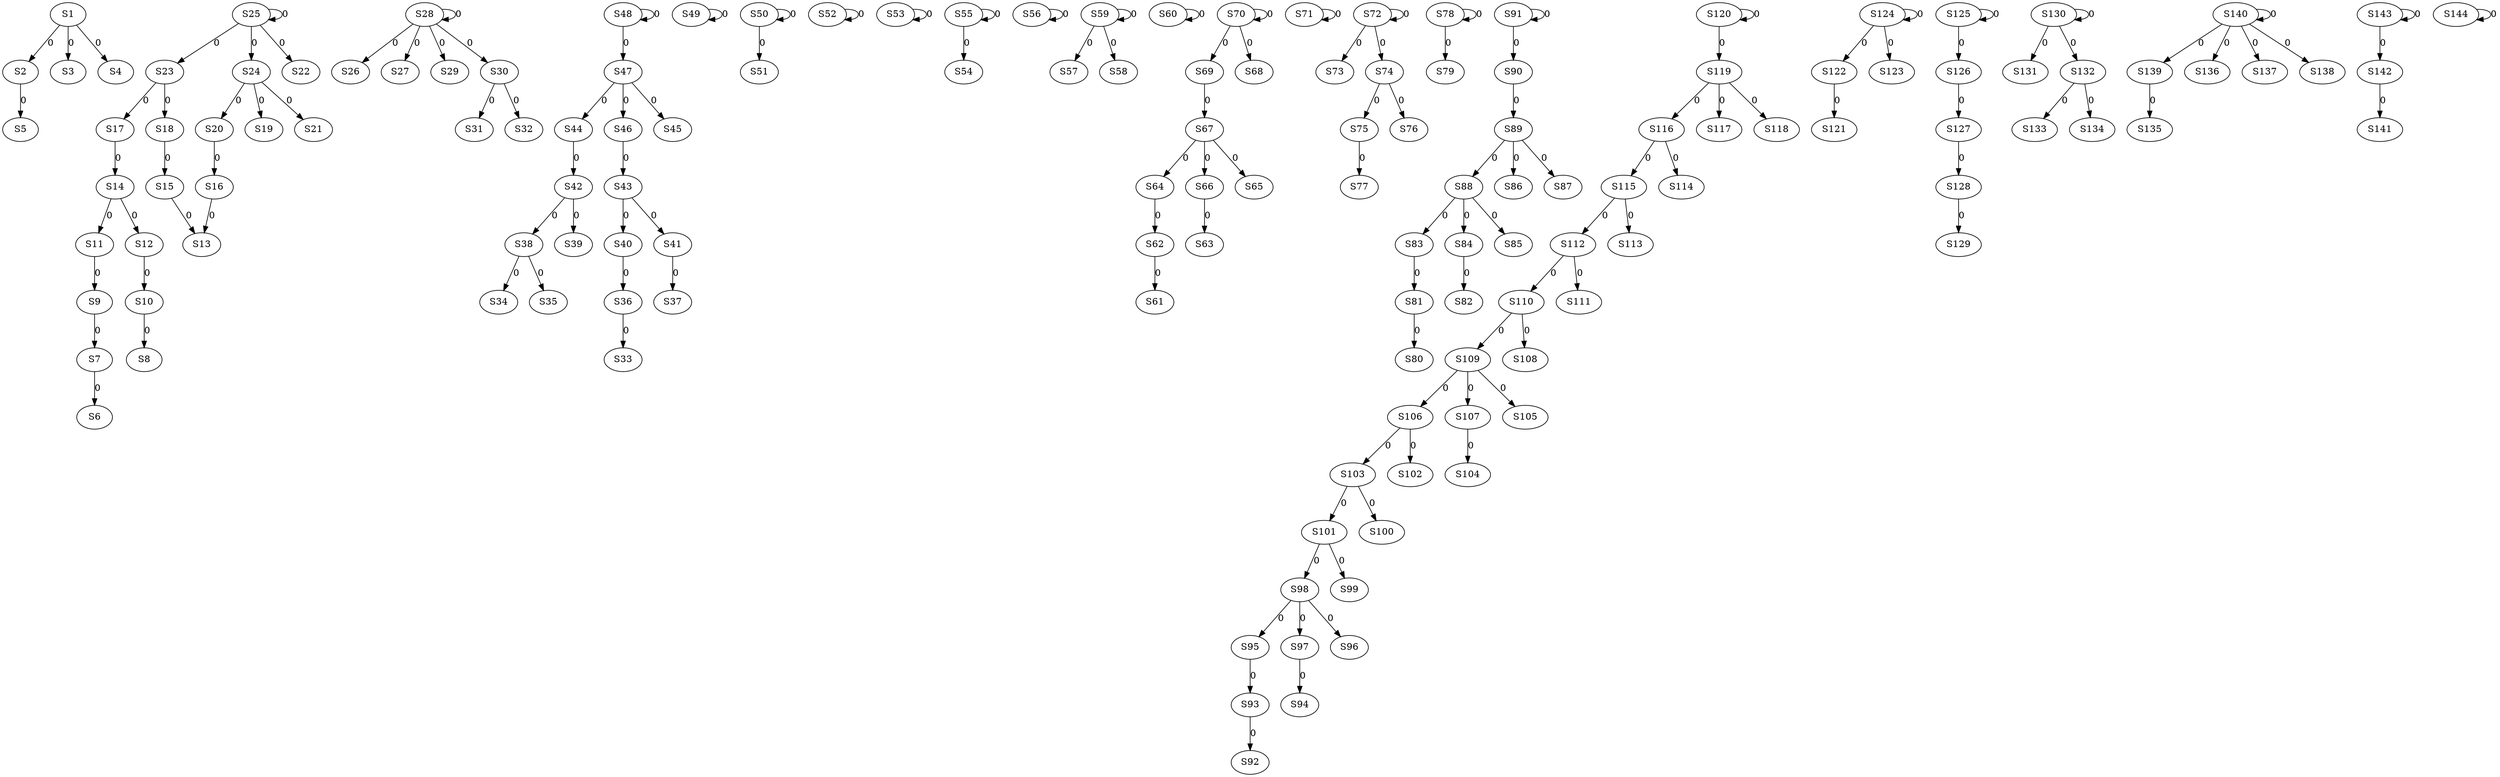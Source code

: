 strict digraph {
	S1 -> S2 [ label = 0 ];
	S1 -> S3 [ label = 0 ];
	S1 -> S4 [ label = 0 ];
	S2 -> S5 [ label = 0 ];
	S7 -> S6 [ label = 0 ];
	S9 -> S7 [ label = 0 ];
	S10 -> S8 [ label = 0 ];
	S11 -> S9 [ label = 0 ];
	S12 -> S10 [ label = 0 ];
	S14 -> S11 [ label = 0 ];
	S14 -> S12 [ label = 0 ];
	S16 -> S13 [ label = 0 ];
	S17 -> S14 [ label = 0 ];
	S18 -> S15 [ label = 0 ];
	S20 -> S16 [ label = 0 ];
	S23 -> S17 [ label = 0 ];
	S23 -> S18 [ label = 0 ];
	S24 -> S19 [ label = 0 ];
	S24 -> S20 [ label = 0 ];
	S24 -> S21 [ label = 0 ];
	S25 -> S22 [ label = 0 ];
	S25 -> S23 [ label = 0 ];
	S25 -> S24 [ label = 0 ];
	S25 -> S25 [ label = 0 ];
	S28 -> S26 [ label = 0 ];
	S28 -> S27 [ label = 0 ];
	S28 -> S28 [ label = 0 ];
	S28 -> S29 [ label = 0 ];
	S28 -> S30 [ label = 0 ];
	S30 -> S31 [ label = 0 ];
	S30 -> S32 [ label = 0 ];
	S36 -> S33 [ label = 0 ];
	S38 -> S34 [ label = 0 ];
	S38 -> S35 [ label = 0 ];
	S40 -> S36 [ label = 0 ];
	S41 -> S37 [ label = 0 ];
	S42 -> S38 [ label = 0 ];
	S42 -> S39 [ label = 0 ];
	S43 -> S40 [ label = 0 ];
	S43 -> S41 [ label = 0 ];
	S44 -> S42 [ label = 0 ];
	S46 -> S43 [ label = 0 ];
	S47 -> S44 [ label = 0 ];
	S47 -> S45 [ label = 0 ];
	S47 -> S46 [ label = 0 ];
	S48 -> S47 [ label = 0 ];
	S48 -> S48 [ label = 0 ];
	S49 -> S49 [ label = 0 ];
	S50 -> S50 [ label = 0 ];
	S50 -> S51 [ label = 0 ];
	S52 -> S52 [ label = 0 ];
	S53 -> S53 [ label = 0 ];
	S55 -> S54 [ label = 0 ];
	S55 -> S55 [ label = 0 ];
	S56 -> S56 [ label = 0 ];
	S59 -> S57 [ label = 0 ];
	S59 -> S58 [ label = 0 ];
	S59 -> S59 [ label = 0 ];
	S60 -> S60 [ label = 0 ];
	S62 -> S61 [ label = 0 ];
	S64 -> S62 [ label = 0 ];
	S66 -> S63 [ label = 0 ];
	S67 -> S64 [ label = 0 ];
	S67 -> S65 [ label = 0 ];
	S67 -> S66 [ label = 0 ];
	S69 -> S67 [ label = 0 ];
	S70 -> S68 [ label = 0 ];
	S70 -> S69 [ label = 0 ];
	S70 -> S70 [ label = 0 ];
	S71 -> S71 [ label = 0 ];
	S72 -> S72 [ label = 0 ];
	S72 -> S73 [ label = 0 ];
	S72 -> S74 [ label = 0 ];
	S74 -> S75 [ label = 0 ];
	S74 -> S76 [ label = 0 ];
	S75 -> S77 [ label = 0 ];
	S78 -> S78 [ label = 0 ];
	S78 -> S79 [ label = 0 ];
	S81 -> S80 [ label = 0 ];
	S83 -> S81 [ label = 0 ];
	S84 -> S82 [ label = 0 ];
	S88 -> S83 [ label = 0 ];
	S88 -> S84 [ label = 0 ];
	S88 -> S85 [ label = 0 ];
	S89 -> S86 [ label = 0 ];
	S89 -> S87 [ label = 0 ];
	S89 -> S88 [ label = 0 ];
	S90 -> S89 [ label = 0 ];
	S91 -> S90 [ label = 0 ];
	S91 -> S91 [ label = 0 ];
	S93 -> S92 [ label = 0 ];
	S95 -> S93 [ label = 0 ];
	S97 -> S94 [ label = 0 ];
	S98 -> S95 [ label = 0 ];
	S98 -> S96 [ label = 0 ];
	S98 -> S97 [ label = 0 ];
	S101 -> S98 [ label = 0 ];
	S101 -> S99 [ label = 0 ];
	S103 -> S100 [ label = 0 ];
	S103 -> S101 [ label = 0 ];
	S106 -> S102 [ label = 0 ];
	S106 -> S103 [ label = 0 ];
	S107 -> S104 [ label = 0 ];
	S109 -> S105 [ label = 0 ];
	S109 -> S106 [ label = 0 ];
	S109 -> S107 [ label = 0 ];
	S110 -> S108 [ label = 0 ];
	S110 -> S109 [ label = 0 ];
	S112 -> S110 [ label = 0 ];
	S112 -> S111 [ label = 0 ];
	S115 -> S112 [ label = 0 ];
	S115 -> S113 [ label = 0 ];
	S116 -> S114 [ label = 0 ];
	S116 -> S115 [ label = 0 ];
	S119 -> S116 [ label = 0 ];
	S119 -> S117 [ label = 0 ];
	S119 -> S118 [ label = 0 ];
	S120 -> S119 [ label = 0 ];
	S120 -> S120 [ label = 0 ];
	S122 -> S121 [ label = 0 ];
	S124 -> S122 [ label = 0 ];
	S124 -> S123 [ label = 0 ];
	S124 -> S124 [ label = 0 ];
	S125 -> S125 [ label = 0 ];
	S125 -> S126 [ label = 0 ];
	S126 -> S127 [ label = 0 ];
	S127 -> S128 [ label = 0 ];
	S128 -> S129 [ label = 0 ];
	S130 -> S130 [ label = 0 ];
	S130 -> S131 [ label = 0 ];
	S130 -> S132 [ label = 0 ];
	S132 -> S133 [ label = 0 ];
	S132 -> S134 [ label = 0 ];
	S139 -> S135 [ label = 0 ];
	S140 -> S136 [ label = 0 ];
	S140 -> S137 [ label = 0 ];
	S140 -> S138 [ label = 0 ];
	S140 -> S139 [ label = 0 ];
	S140 -> S140 [ label = 0 ];
	S142 -> S141 [ label = 0 ];
	S143 -> S142 [ label = 0 ];
	S143 -> S143 [ label = 0 ];
	S144 -> S144 [ label = 0 ];
	S15 -> S13 [ label = 0 ];
}
